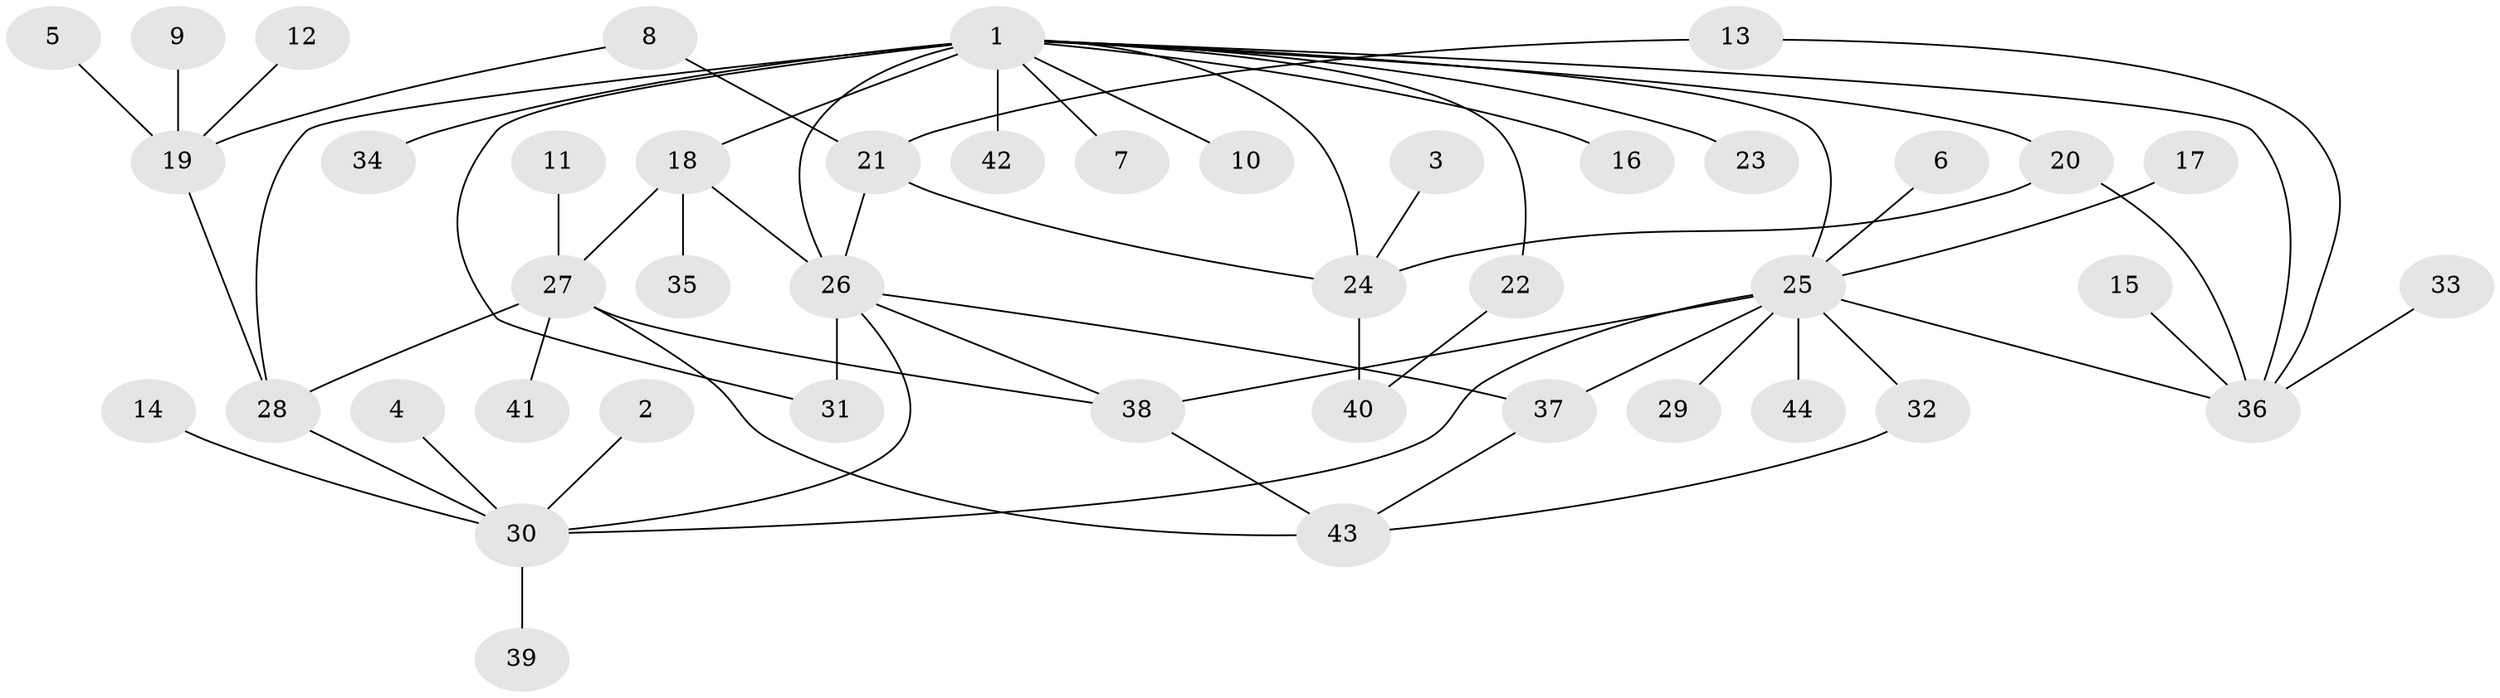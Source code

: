 // original degree distribution, {5: 0.022727272727272728, 15: 0.011363636363636364, 9: 0.011363636363636364, 3: 0.125, 1: 0.4772727272727273, 6: 0.011363636363636364, 2: 0.20454545454545456, 8: 0.022727272727272728, 4: 0.07954545454545454, 7: 0.022727272727272728, 11: 0.011363636363636364}
// Generated by graph-tools (version 1.1) at 2025/49/03/09/25 03:49:54]
// undirected, 44 vertices, 61 edges
graph export_dot {
graph [start="1"]
  node [color=gray90,style=filled];
  1;
  2;
  3;
  4;
  5;
  6;
  7;
  8;
  9;
  10;
  11;
  12;
  13;
  14;
  15;
  16;
  17;
  18;
  19;
  20;
  21;
  22;
  23;
  24;
  25;
  26;
  27;
  28;
  29;
  30;
  31;
  32;
  33;
  34;
  35;
  36;
  37;
  38;
  39;
  40;
  41;
  42;
  43;
  44;
  1 -- 7 [weight=1.0];
  1 -- 10 [weight=1.0];
  1 -- 16 [weight=1.0];
  1 -- 18 [weight=1.0];
  1 -- 20 [weight=1.0];
  1 -- 22 [weight=1.0];
  1 -- 23 [weight=1.0];
  1 -- 24 [weight=1.0];
  1 -- 25 [weight=1.0];
  1 -- 26 [weight=3.0];
  1 -- 28 [weight=2.0];
  1 -- 31 [weight=2.0];
  1 -- 34 [weight=1.0];
  1 -- 36 [weight=1.0];
  1 -- 42 [weight=1.0];
  2 -- 30 [weight=1.0];
  3 -- 24 [weight=1.0];
  4 -- 30 [weight=1.0];
  5 -- 19 [weight=1.0];
  6 -- 25 [weight=1.0];
  8 -- 19 [weight=1.0];
  8 -- 21 [weight=1.0];
  9 -- 19 [weight=1.0];
  11 -- 27 [weight=1.0];
  12 -- 19 [weight=1.0];
  13 -- 21 [weight=1.0];
  13 -- 36 [weight=1.0];
  14 -- 30 [weight=1.0];
  15 -- 36 [weight=1.0];
  17 -- 25 [weight=1.0];
  18 -- 26 [weight=1.0];
  18 -- 27 [weight=1.0];
  18 -- 35 [weight=1.0];
  19 -- 28 [weight=1.0];
  20 -- 24 [weight=1.0];
  20 -- 36 [weight=1.0];
  21 -- 24 [weight=1.0];
  21 -- 26 [weight=1.0];
  22 -- 40 [weight=1.0];
  24 -- 40 [weight=1.0];
  25 -- 29 [weight=1.0];
  25 -- 30 [weight=1.0];
  25 -- 32 [weight=1.0];
  25 -- 36 [weight=1.0];
  25 -- 37 [weight=2.0];
  25 -- 38 [weight=1.0];
  25 -- 44 [weight=1.0];
  26 -- 30 [weight=1.0];
  26 -- 31 [weight=1.0];
  26 -- 37 [weight=1.0];
  26 -- 38 [weight=1.0];
  27 -- 28 [weight=1.0];
  27 -- 38 [weight=1.0];
  27 -- 41 [weight=1.0];
  27 -- 43 [weight=1.0];
  28 -- 30 [weight=1.0];
  30 -- 39 [weight=1.0];
  32 -- 43 [weight=1.0];
  33 -- 36 [weight=1.0];
  37 -- 43 [weight=1.0];
  38 -- 43 [weight=1.0];
}
